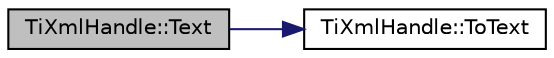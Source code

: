 digraph "TiXmlHandle::Text"
{
  edge [fontname="Helvetica",fontsize="10",labelfontname="Helvetica",labelfontsize="10"];
  node [fontname="Helvetica",fontsize="10",shape=record];
  rankdir="LR";
  Node1 [label="TiXmlHandle::Text",height=0.2,width=0.4,color="black", fillcolor="grey75", style="filled" fontcolor="black"];
  Node1 -> Node2 [color="midnightblue",fontsize="10",style="solid",fontname="Helvetica"];
  Node2 [label="TiXmlHandle::ToText",height=0.2,width=0.4,color="black", fillcolor="white", style="filled",URL="$class_ti_xml_handle.html#a4ac53a652296203a5b5e13854d923586"];
}
